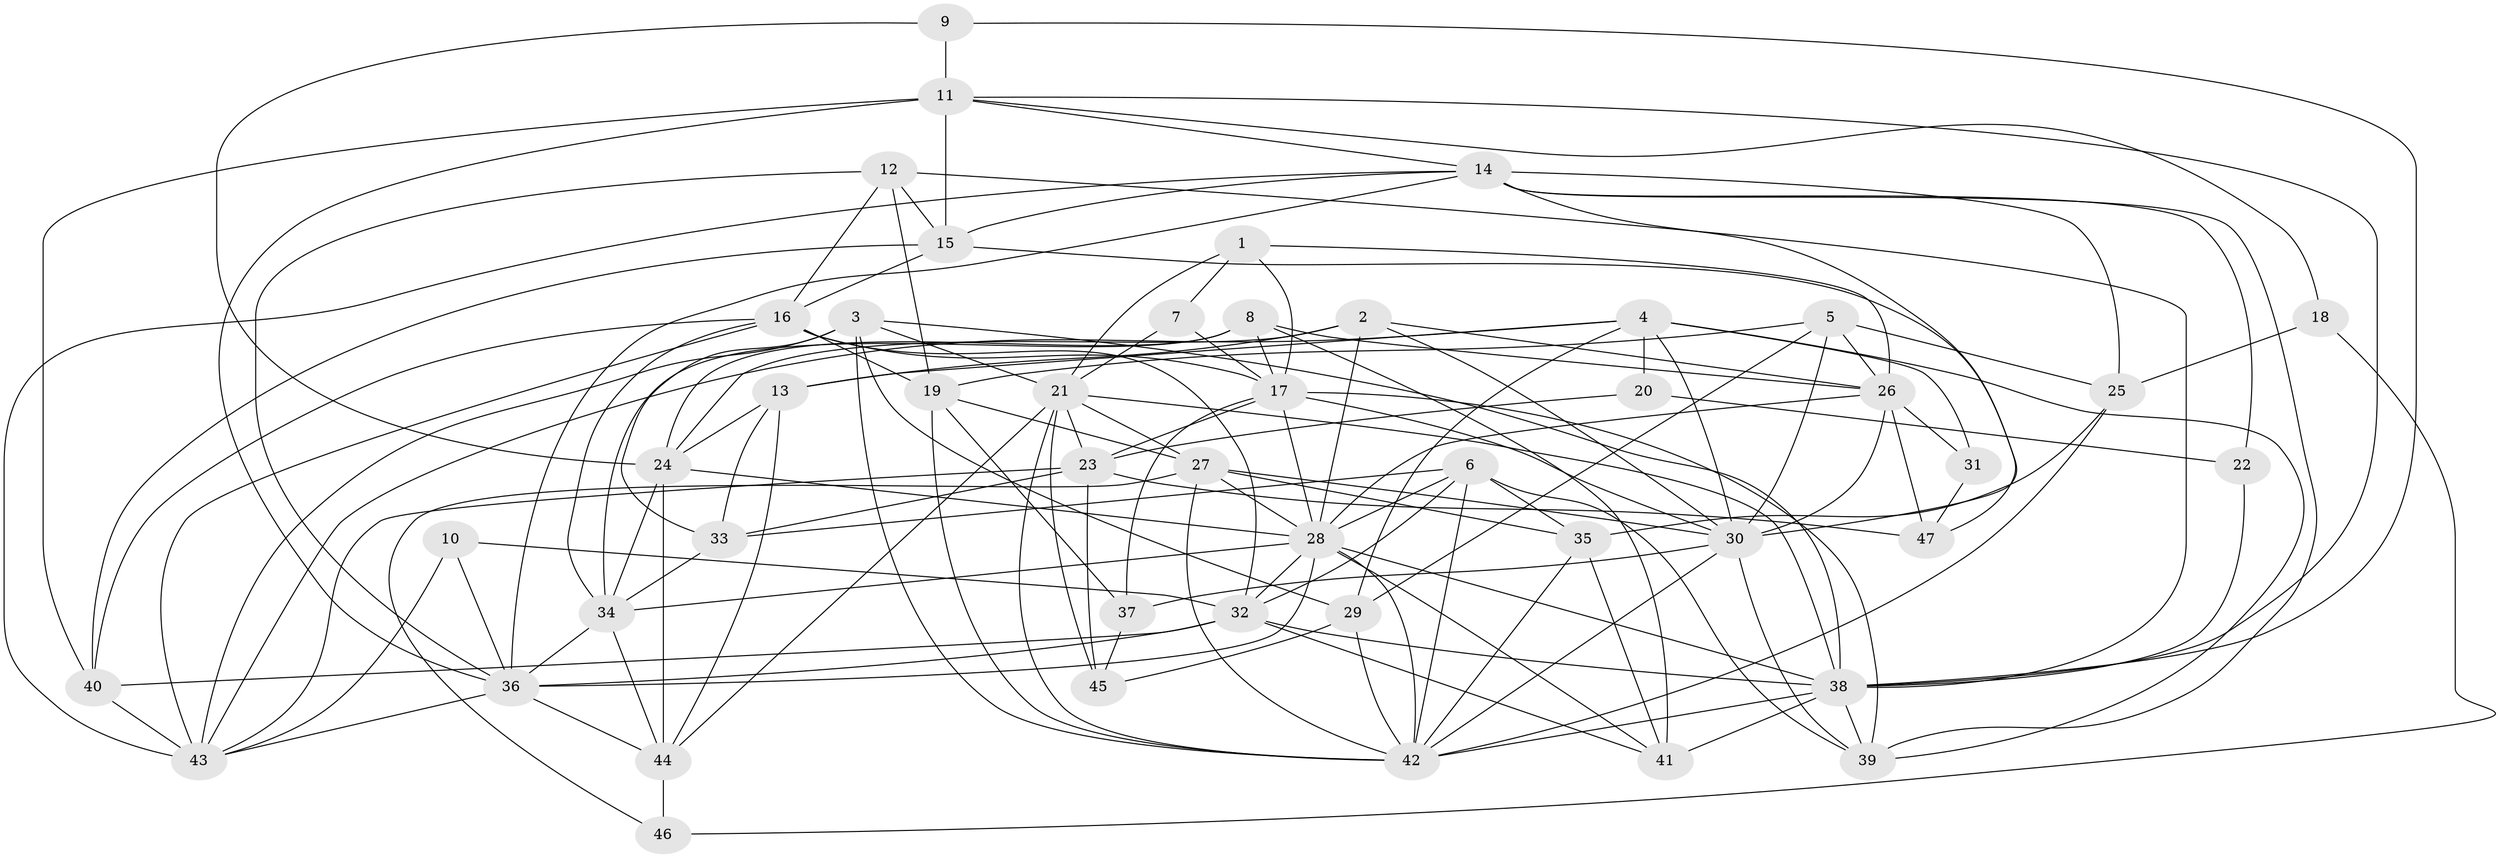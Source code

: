 // original degree distribution, {4: 0.19827586206896552, 5: 0.22413793103448276, 3: 0.33620689655172414, 2: 0.10344827586206896, 6: 0.10344827586206896, 8: 0.008620689655172414, 7: 0.02586206896551724}
// Generated by graph-tools (version 1.1) at 2025/37/03/04/25 23:37:04]
// undirected, 47 vertices, 142 edges
graph export_dot {
  node [color=gray90,style=filled];
  1;
  2;
  3;
  4;
  5;
  6;
  7;
  8;
  9;
  10;
  11;
  12;
  13;
  14;
  15;
  16;
  17;
  18;
  19;
  20;
  21;
  22;
  23;
  24;
  25;
  26;
  27;
  28;
  29;
  30;
  31;
  32;
  33;
  34;
  35;
  36;
  37;
  38;
  39;
  40;
  41;
  42;
  43;
  44;
  45;
  46;
  47;
  1 -- 7 [weight=1.0];
  1 -- 17 [weight=1.0];
  1 -- 21 [weight=1.0];
  1 -- 26 [weight=1.0];
  2 -- 13 [weight=1.0];
  2 -- 24 [weight=1.0];
  2 -- 26 [weight=1.0];
  2 -- 28 [weight=1.0];
  2 -- 30 [weight=1.0];
  3 -- 21 [weight=2.0];
  3 -- 29 [weight=1.0];
  3 -- 33 [weight=1.0];
  3 -- 38 [weight=1.0];
  3 -- 42 [weight=1.0];
  3 -- 43 [weight=1.0];
  4 -- 13 [weight=1.0];
  4 -- 20 [weight=1.0];
  4 -- 29 [weight=1.0];
  4 -- 30 [weight=1.0];
  4 -- 31 [weight=1.0];
  4 -- 39 [weight=1.0];
  4 -- 43 [weight=1.0];
  5 -- 19 [weight=1.0];
  5 -- 25 [weight=1.0];
  5 -- 26 [weight=1.0];
  5 -- 29 [weight=1.0];
  5 -- 30 [weight=1.0];
  6 -- 28 [weight=1.0];
  6 -- 32 [weight=1.0];
  6 -- 33 [weight=1.0];
  6 -- 35 [weight=2.0];
  6 -- 39 [weight=1.0];
  6 -- 42 [weight=2.0];
  7 -- 17 [weight=1.0];
  7 -- 21 [weight=1.0];
  8 -- 17 [weight=2.0];
  8 -- 24 [weight=1.0];
  8 -- 26 [weight=1.0];
  8 -- 34 [weight=1.0];
  8 -- 41 [weight=1.0];
  9 -- 11 [weight=2.0];
  9 -- 24 [weight=1.0];
  9 -- 38 [weight=1.0];
  10 -- 32 [weight=1.0];
  10 -- 36 [weight=1.0];
  10 -- 43 [weight=1.0];
  11 -- 14 [weight=1.0];
  11 -- 15 [weight=3.0];
  11 -- 18 [weight=1.0];
  11 -- 36 [weight=1.0];
  11 -- 38 [weight=1.0];
  11 -- 40 [weight=2.0];
  12 -- 15 [weight=1.0];
  12 -- 16 [weight=1.0];
  12 -- 19 [weight=1.0];
  12 -- 36 [weight=1.0];
  12 -- 38 [weight=1.0];
  13 -- 24 [weight=1.0];
  13 -- 33 [weight=2.0];
  13 -- 44 [weight=1.0];
  14 -- 15 [weight=1.0];
  14 -- 22 [weight=1.0];
  14 -- 25 [weight=2.0];
  14 -- 30 [weight=1.0];
  14 -- 36 [weight=1.0];
  14 -- 39 [weight=1.0];
  14 -- 43 [weight=2.0];
  15 -- 16 [weight=1.0];
  15 -- 40 [weight=1.0];
  15 -- 47 [weight=1.0];
  16 -- 17 [weight=1.0];
  16 -- 19 [weight=1.0];
  16 -- 32 [weight=1.0];
  16 -- 34 [weight=1.0];
  16 -- 40 [weight=1.0];
  16 -- 43 [weight=1.0];
  17 -- 23 [weight=1.0];
  17 -- 28 [weight=1.0];
  17 -- 30 [weight=1.0];
  17 -- 37 [weight=1.0];
  17 -- 39 [weight=1.0];
  18 -- 25 [weight=1.0];
  18 -- 46 [weight=1.0];
  19 -- 27 [weight=1.0];
  19 -- 37 [weight=1.0];
  19 -- 42 [weight=1.0];
  20 -- 22 [weight=1.0];
  20 -- 23 [weight=2.0];
  21 -- 23 [weight=1.0];
  21 -- 27 [weight=1.0];
  21 -- 38 [weight=1.0];
  21 -- 42 [weight=1.0];
  21 -- 44 [weight=1.0];
  21 -- 45 [weight=1.0];
  22 -- 38 [weight=1.0];
  23 -- 33 [weight=2.0];
  23 -- 43 [weight=1.0];
  23 -- 45 [weight=1.0];
  23 -- 47 [weight=1.0];
  24 -- 28 [weight=1.0];
  24 -- 34 [weight=1.0];
  24 -- 44 [weight=1.0];
  25 -- 35 [weight=1.0];
  25 -- 42 [weight=1.0];
  26 -- 28 [weight=1.0];
  26 -- 30 [weight=1.0];
  26 -- 31 [weight=1.0];
  26 -- 47 [weight=2.0];
  27 -- 28 [weight=1.0];
  27 -- 30 [weight=2.0];
  27 -- 35 [weight=1.0];
  27 -- 42 [weight=1.0];
  27 -- 46 [weight=1.0];
  28 -- 32 [weight=1.0];
  28 -- 34 [weight=1.0];
  28 -- 36 [weight=1.0];
  28 -- 38 [weight=1.0];
  28 -- 41 [weight=1.0];
  28 -- 42 [weight=1.0];
  29 -- 42 [weight=2.0];
  29 -- 45 [weight=1.0];
  30 -- 37 [weight=1.0];
  30 -- 39 [weight=1.0];
  30 -- 42 [weight=2.0];
  31 -- 47 [weight=1.0];
  32 -- 36 [weight=1.0];
  32 -- 38 [weight=1.0];
  32 -- 40 [weight=1.0];
  32 -- 41 [weight=1.0];
  33 -- 34 [weight=1.0];
  34 -- 36 [weight=1.0];
  34 -- 44 [weight=1.0];
  35 -- 41 [weight=1.0];
  35 -- 42 [weight=1.0];
  36 -- 43 [weight=1.0];
  36 -- 44 [weight=1.0];
  37 -- 45 [weight=1.0];
  38 -- 39 [weight=1.0];
  38 -- 41 [weight=1.0];
  38 -- 42 [weight=1.0];
  40 -- 43 [weight=1.0];
  44 -- 46 [weight=1.0];
}
